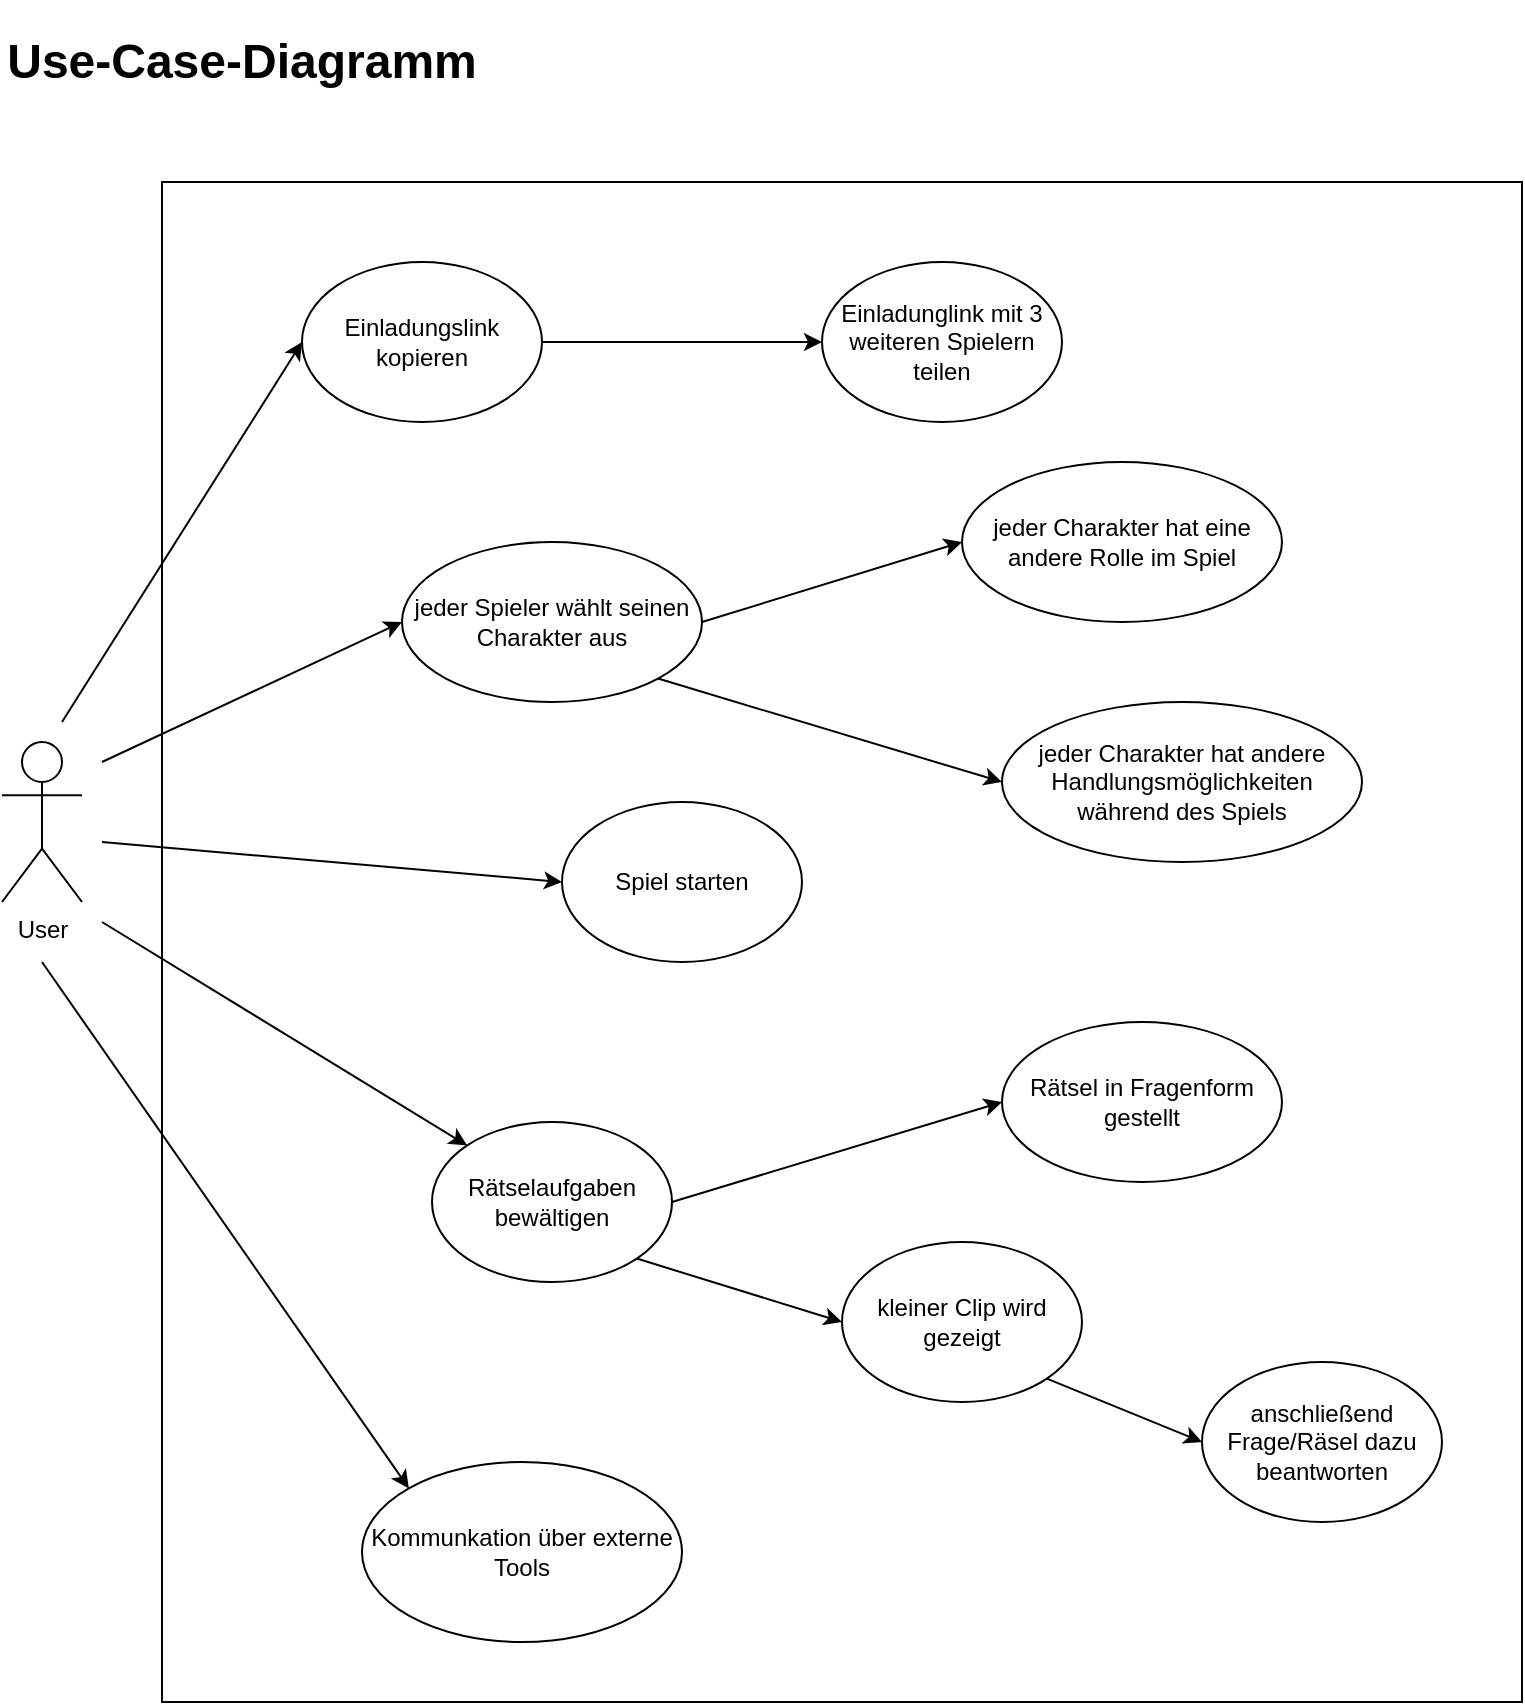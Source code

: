 <mxfile version="14.6.13" type="device"><diagram id="_mqj5IAy66Tvez3rvgJ9" name="Seite-1"><mxGraphModel dx="857" dy="642" grid="1" gridSize="10" guides="1" tooltips="1" connect="1" arrows="1" fold="1" page="1" pageScale="1" pageWidth="2336" pageHeight="1654" math="0" shadow="0"><root><mxCell id="0"/><mxCell id="1" parent="0"/><mxCell id="B31fltBdawM-p1cMskya-1" value="&lt;h1&gt;Use-Case-Diagramm&lt;/h1&gt;" style="text;html=1;strokeColor=none;fillColor=none;align=center;verticalAlign=middle;whiteSpace=wrap;rounded=0;" parent="1" vertex="1"><mxGeometry x="40" y="40" width="240" height="40" as="geometry"/></mxCell><mxCell id="B31fltBdawM-p1cMskya-2" value="User" style="shape=umlActor;verticalLabelPosition=bottom;verticalAlign=top;html=1;outlineConnect=0;" parent="1" vertex="1"><mxGeometry x="40" y="400" width="40" height="80" as="geometry"/></mxCell><mxCell id="B31fltBdawM-p1cMskya-7" value="" style="whiteSpace=wrap;html=1;" parent="1" vertex="1"><mxGeometry x="120" y="120" width="680" height="760" as="geometry"/></mxCell><mxCell id="B31fltBdawM-p1cMskya-8" value="Einladungslink kopieren" style="ellipse;whiteSpace=wrap;html=1;" parent="1" vertex="1"><mxGeometry x="190" y="160" width="120" height="80" as="geometry"/></mxCell><mxCell id="B31fltBdawM-p1cMskya-9" value="Einladunglink mit 3 weiteren Spielern teilen" style="ellipse;whiteSpace=wrap;html=1;" parent="1" vertex="1"><mxGeometry x="450" y="160" width="120" height="80" as="geometry"/></mxCell><mxCell id="B31fltBdawM-p1cMskya-10" value="jeder Spieler wählt seinen Charakter aus" style="ellipse;whiteSpace=wrap;html=1;" parent="1" vertex="1"><mxGeometry x="240" y="300" width="150" height="80" as="geometry"/></mxCell><mxCell id="B31fltBdawM-p1cMskya-11" value="jeder Charakter hat eine andere Rolle im Spiel" style="ellipse;whiteSpace=wrap;html=1;" parent="1" vertex="1"><mxGeometry x="520" y="260" width="160" height="80" as="geometry"/></mxCell><mxCell id="B31fltBdawM-p1cMskya-12" value="jeder Charakter hat andere Handlungsmöglichkeiten während des Spiels" style="ellipse;whiteSpace=wrap;html=1;" parent="1" vertex="1"><mxGeometry x="540" y="380" width="180" height="80" as="geometry"/></mxCell><mxCell id="B31fltBdawM-p1cMskya-13" value="Kommunkation über externe Tools" style="ellipse;whiteSpace=wrap;html=1;" parent="1" vertex="1"><mxGeometry x="220" y="760" width="160" height="90" as="geometry"/></mxCell><mxCell id="B31fltBdawM-p1cMskya-14" value="" style="endArrow=classic;html=1;entryX=0;entryY=0.5;entryDx=0;entryDy=0;exitX=1;exitY=0.5;exitDx=0;exitDy=0;" parent="1" source="B31fltBdawM-p1cMskya-8" target="B31fltBdawM-p1cMskya-9" edge="1"><mxGeometry width="50" height="50" relative="1" as="geometry"><mxPoint x="340" y="390" as="sourcePoint"/><mxPoint x="390" y="340" as="targetPoint"/></mxGeometry></mxCell><mxCell id="B31fltBdawM-p1cMskya-15" value="" style="endArrow=classic;html=1;entryX=0;entryY=0.5;entryDx=0;entryDy=0;exitX=1;exitY=0.5;exitDx=0;exitDy=0;" parent="1" source="B31fltBdawM-p1cMskya-10" target="B31fltBdawM-p1cMskya-11" edge="1"><mxGeometry width="50" height="50" relative="1" as="geometry"><mxPoint x="340" y="390" as="sourcePoint"/><mxPoint x="390" y="340" as="targetPoint"/></mxGeometry></mxCell><mxCell id="B31fltBdawM-p1cMskya-16" value="" style="endArrow=classic;html=1;entryX=0;entryY=0.5;entryDx=0;entryDy=0;exitX=1;exitY=1;exitDx=0;exitDy=0;" parent="1" source="B31fltBdawM-p1cMskya-10" target="B31fltBdawM-p1cMskya-12" edge="1"><mxGeometry width="50" height="50" relative="1" as="geometry"><mxPoint x="340" y="390" as="sourcePoint"/><mxPoint x="390" y="340" as="targetPoint"/></mxGeometry></mxCell><mxCell id="B31fltBdawM-p1cMskya-17" value="" style="endArrow=classic;html=1;entryX=0;entryY=0.5;entryDx=0;entryDy=0;" parent="1" target="B31fltBdawM-p1cMskya-8" edge="1"><mxGeometry width="50" height="50" relative="1" as="geometry"><mxPoint x="70" y="390" as="sourcePoint"/><mxPoint x="390" y="340" as="targetPoint"/></mxGeometry></mxCell><mxCell id="B31fltBdawM-p1cMskya-18" value="" style="endArrow=classic;html=1;entryX=0;entryY=0.5;entryDx=0;entryDy=0;" parent="1" target="B31fltBdawM-p1cMskya-10" edge="1"><mxGeometry width="50" height="50" relative="1" as="geometry"><mxPoint x="90" y="410" as="sourcePoint"/><mxPoint x="390" y="340" as="targetPoint"/></mxGeometry></mxCell><mxCell id="B31fltBdawM-p1cMskya-19" value="" style="endArrow=classic;html=1;entryX=0;entryY=0;entryDx=0;entryDy=0;" parent="1" target="B31fltBdawM-p1cMskya-13" edge="1"><mxGeometry width="50" height="50" relative="1" as="geometry"><mxPoint x="60" y="510" as="sourcePoint"/><mxPoint x="390" y="340" as="targetPoint"/></mxGeometry></mxCell><mxCell id="B31fltBdawM-p1cMskya-20" value="Spiel starten" style="ellipse;whiteSpace=wrap;html=1;" parent="1" vertex="1"><mxGeometry x="320" y="430" width="120" height="80" as="geometry"/></mxCell><mxCell id="B31fltBdawM-p1cMskya-21" value="" style="endArrow=classic;html=1;entryX=0;entryY=0.5;entryDx=0;entryDy=0;" parent="1" target="B31fltBdawM-p1cMskya-20" edge="1"><mxGeometry width="50" height="50" relative="1" as="geometry"><mxPoint x="90" y="450" as="sourcePoint"/><mxPoint x="390" y="340" as="targetPoint"/></mxGeometry></mxCell><mxCell id="B31fltBdawM-p1cMskya-22" value="Rätselaufgaben bewältigen" style="ellipse;whiteSpace=wrap;html=1;" parent="1" vertex="1"><mxGeometry x="255" y="590" width="120" height="80" as="geometry"/></mxCell><mxCell id="B31fltBdawM-p1cMskya-23" value="Rätsel in Fragenform gestellt" style="ellipse;whiteSpace=wrap;html=1;" parent="1" vertex="1"><mxGeometry x="540" y="540" width="140" height="80" as="geometry"/></mxCell><mxCell id="B31fltBdawM-p1cMskya-24" value="kleiner Clip wird gezeigt" style="ellipse;whiteSpace=wrap;html=1;" parent="1" vertex="1"><mxGeometry x="460" y="650" width="120" height="80" as="geometry"/></mxCell><mxCell id="B31fltBdawM-p1cMskya-25" value="anschließend Frage/Räsel dazu beantworten" style="ellipse;whiteSpace=wrap;html=1;" parent="1" vertex="1"><mxGeometry x="640" y="710" width="120" height="80" as="geometry"/></mxCell><mxCell id="B31fltBdawM-p1cMskya-26" value="" style="endArrow=classic;html=1;entryX=0;entryY=0;entryDx=0;entryDy=0;" parent="1" target="B31fltBdawM-p1cMskya-22" edge="1"><mxGeometry width="50" height="50" relative="1" as="geometry"><mxPoint x="90" y="490" as="sourcePoint"/><mxPoint x="500" y="510" as="targetPoint"/></mxGeometry></mxCell><mxCell id="B31fltBdawM-p1cMskya-27" value="" style="endArrow=classic;html=1;exitX=1;exitY=0.5;exitDx=0;exitDy=0;entryX=0;entryY=0.5;entryDx=0;entryDy=0;" parent="1" source="B31fltBdawM-p1cMskya-22" target="B31fltBdawM-p1cMskya-23" edge="1"><mxGeometry width="50" height="50" relative="1" as="geometry"><mxPoint x="450" y="560" as="sourcePoint"/><mxPoint x="500" y="510" as="targetPoint"/></mxGeometry></mxCell><mxCell id="B31fltBdawM-p1cMskya-28" value="" style="endArrow=classic;html=1;exitX=1;exitY=1;exitDx=0;exitDy=0;entryX=0;entryY=0.5;entryDx=0;entryDy=0;" parent="1" source="B31fltBdawM-p1cMskya-22" target="B31fltBdawM-p1cMskya-24" edge="1"><mxGeometry width="50" height="50" relative="1" as="geometry"><mxPoint x="450" y="550" as="sourcePoint"/><mxPoint x="500" y="500" as="targetPoint"/></mxGeometry></mxCell><mxCell id="B31fltBdawM-p1cMskya-29" value="" style="endArrow=classic;html=1;entryX=0;entryY=0.5;entryDx=0;entryDy=0;exitX=1;exitY=1;exitDx=0;exitDy=0;" parent="1" source="B31fltBdawM-p1cMskya-24" target="B31fltBdawM-p1cMskya-25" edge="1"><mxGeometry width="50" height="50" relative="1" as="geometry"><mxPoint x="450" y="550" as="sourcePoint"/><mxPoint x="500" y="500" as="targetPoint"/></mxGeometry></mxCell></root></mxGraphModel></diagram></mxfile>